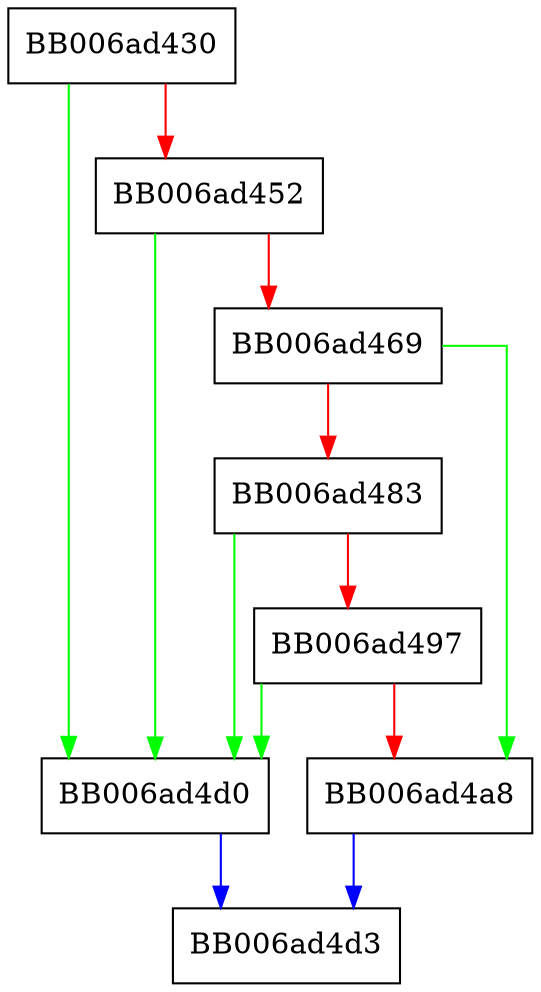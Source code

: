 digraph dh_d2i_PKCS8 {
  node [shape="box"];
  graph [splines=ortho];
  BB006ad430 -> BB006ad4d0 [color="green"];
  BB006ad430 -> BB006ad452 [color="red"];
  BB006ad452 -> BB006ad4d0 [color="green"];
  BB006ad452 -> BB006ad469 [color="red"];
  BB006ad469 -> BB006ad4a8 [color="green"];
  BB006ad469 -> BB006ad483 [color="red"];
  BB006ad483 -> BB006ad4d0 [color="green"];
  BB006ad483 -> BB006ad497 [color="red"];
  BB006ad497 -> BB006ad4d0 [color="green"];
  BB006ad497 -> BB006ad4a8 [color="red"];
  BB006ad4a8 -> BB006ad4d3 [color="blue"];
  BB006ad4d0 -> BB006ad4d3 [color="blue"];
}